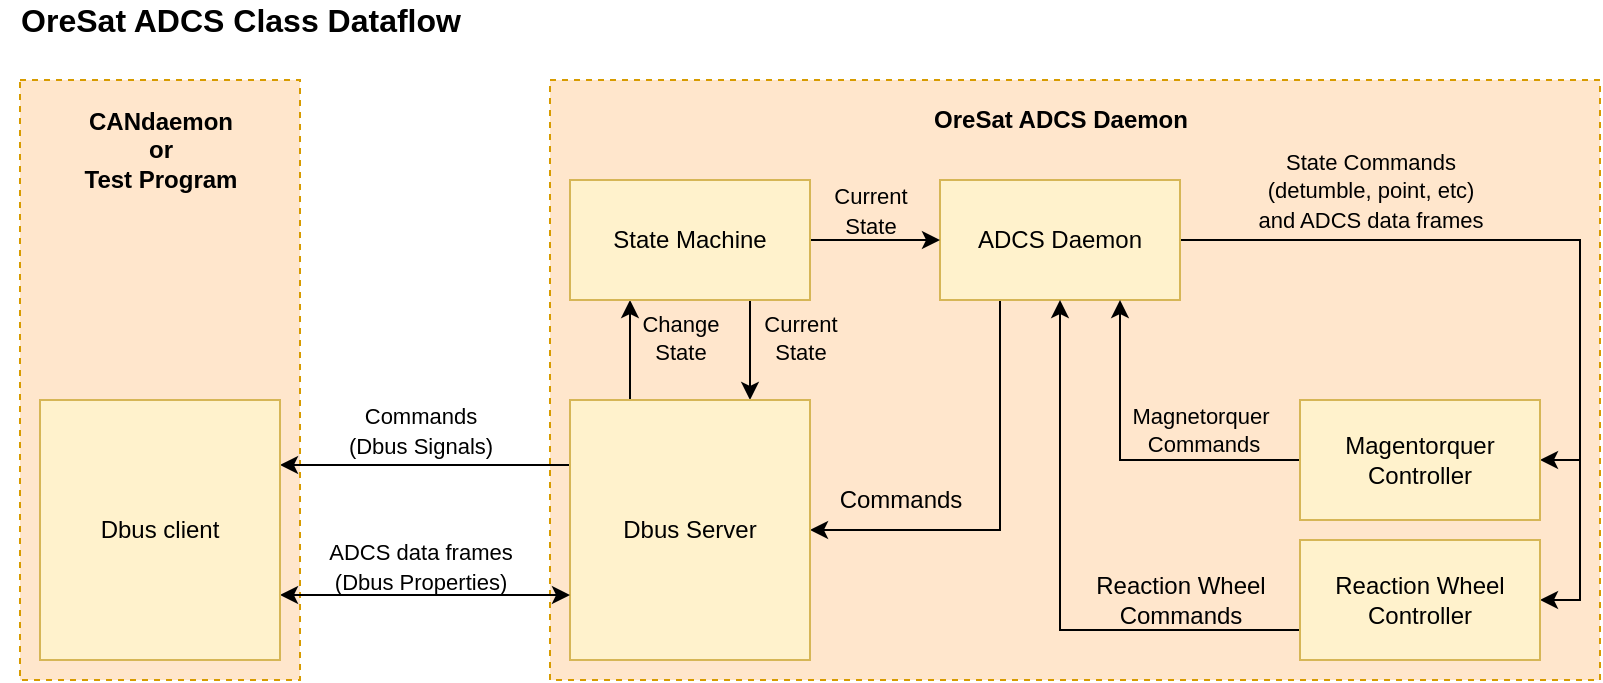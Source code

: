 <mxfile version="13.0.1" type="device"><diagram id="IeWdcNTvvosLReWa_d7b" name="Page-1"><mxGraphModel dx="936" dy="549" grid="1" gridSize="10" guides="1" tooltips="1" connect="1" arrows="1" fold="1" page="0" pageScale="1" pageWidth="850" pageHeight="1100" math="0" shadow="0"><root><mxCell id="0"/><mxCell id="1" parent="0"/><mxCell id="_mnHt7Amyxmlh6vpEtci-48" value="" style="rounded=0;whiteSpace=wrap;html=1;dashed=1;labelBackgroundColor=none;fillColor=#ffe6cc;strokeColor=#d79b00;" parent="1" vertex="1"><mxGeometry x="30" y="190" width="140" height="300" as="geometry"/></mxCell><mxCell id="_mnHt7Amyxmlh6vpEtci-40" value="" style="rounded=0;whiteSpace=wrap;html=1;dashed=1;fillColor=#ffe6cc;strokeColor=#d79b00;" parent="1" vertex="1"><mxGeometry x="295" y="190" width="525" height="300" as="geometry"/></mxCell><mxCell id="_mnHt7Amyxmlh6vpEtci-36" value="" style="edgeStyle=orthogonalEdgeStyle;rounded=0;orthogonalLoop=1;jettySize=auto;html=1;startArrow=none;startFill=0;endArrow=classic;endFill=1;entryX=1;entryY=0.5;entryDx=0;entryDy=0;exitX=1;exitY=0.75;exitDx=0;exitDy=0;" parent="1" source="_mnHt7Amyxmlh6vpEtci-1" target="_mnHt7Amyxmlh6vpEtci-5" edge="1"><mxGeometry relative="1" as="geometry"><mxPoint x="820" y="380" as="targetPoint"/><Array as="points"><mxPoint x="610" y="270"/><mxPoint x="810" y="270"/><mxPoint x="810" y="380"/></Array></mxGeometry></mxCell><mxCell id="_mnHt7Amyxmlh6vpEtci-38" value="" style="edgeStyle=orthogonalEdgeStyle;rounded=0;orthogonalLoop=1;jettySize=auto;html=1;startArrow=none;startFill=0;endArrow=classic;endFill=1;entryX=1;entryY=0.5;entryDx=0;entryDy=0;" parent="1" source="_mnHt7Amyxmlh6vpEtci-1" target="_mnHt7Amyxmlh6vpEtci-7" edge="1"><mxGeometry relative="1" as="geometry"><mxPoint x="505" y="240" as="targetPoint"/><Array as="points"><mxPoint x="810" y="270"/><mxPoint x="810" y="450"/></Array></mxGeometry></mxCell><mxCell id="lRN4YOyJa_XEMrRGzxXV-2" value="" style="edgeStyle=orthogonalEdgeStyle;rounded=0;orthogonalLoop=1;jettySize=auto;html=1;entryX=1;entryY=0.5;entryDx=0;entryDy=0;exitX=0.25;exitY=1;exitDx=0;exitDy=0;" edge="1" parent="1" source="_mnHt7Amyxmlh6vpEtci-1" target="_mnHt7Amyxmlh6vpEtci-3"><mxGeometry relative="1" as="geometry"><mxPoint x="550" y="380" as="targetPoint"/><Array as="points"><mxPoint x="520" y="415"/></Array></mxGeometry></mxCell><mxCell id="_mnHt7Amyxmlh6vpEtci-1" value="ADCS Daemon" style="rounded=0;whiteSpace=wrap;html=1;fillColor=#fff2cc;strokeColor=#d6b656;" parent="1" vertex="1"><mxGeometry x="490" y="240" width="120" height="60" as="geometry"/></mxCell><mxCell id="_mnHt7Amyxmlh6vpEtci-12" value="" style="edgeStyle=orthogonalEdgeStyle;rounded=0;orthogonalLoop=1;jettySize=auto;html=1;startArrow=classic;startFill=1;endArrow=none;endFill=0;entryX=0.75;entryY=1;entryDx=0;entryDy=0;exitX=0.75;exitY=0;exitDx=0;exitDy=0;" parent="1" source="_mnHt7Amyxmlh6vpEtci-3" target="_mnHt7Amyxmlh6vpEtci-11" edge="1"><mxGeometry relative="1" as="geometry"><mxPoint x="268" y="366" as="sourcePoint"/></mxGeometry></mxCell><mxCell id="_mnHt7Amyxmlh6vpEtci-14" value="Current&lt;br&gt;State" style="edgeLabel;html=1;align=center;verticalAlign=middle;resizable=0;points=[];labelBackgroundColor=none;" parent="_mnHt7Amyxmlh6vpEtci-12" vertex="1" connectable="0"><mxGeometry x="0.259" relative="1" as="geometry"><mxPoint x="24.97" y="0.72" as="offset"/></mxGeometry></mxCell><mxCell id="_mnHt7Amyxmlh6vpEtci-13" value="" style="edgeStyle=orthogonalEdgeStyle;rounded=0;orthogonalLoop=1;jettySize=auto;html=1;startArrow=none;startFill=0;endArrow=classic;endFill=1;entryX=0.25;entryY=1;entryDx=0;entryDy=0;exitX=0.25;exitY=0;exitDx=0;exitDy=0;" parent="1" source="_mnHt7Amyxmlh6vpEtci-3" target="_mnHt7Amyxmlh6vpEtci-11" edge="1"><mxGeometry relative="1" as="geometry"><mxPoint x="210" y="520" as="sourcePoint"/><Array as="points"><mxPoint x="335" y="330"/><mxPoint x="335" y="330"/></Array></mxGeometry></mxCell><mxCell id="_mnHt7Amyxmlh6vpEtci-15" value="&lt;font style=&quot;font-size: 11px&quot;&gt;Change&lt;br&gt;State&lt;/font&gt;" style="edgeLabel;html=1;align=center;verticalAlign=middle;resizable=0;points=[];labelBackgroundColor=none;" parent="_mnHt7Amyxmlh6vpEtci-13" vertex="1" connectable="0"><mxGeometry x="0.163" relative="1" as="geometry"><mxPoint x="24.98" y="-2.03" as="offset"/></mxGeometry></mxCell><mxCell id="_mnHt7Amyxmlh6vpEtci-17" value="" style="edgeStyle=orthogonalEdgeStyle;rounded=0;orthogonalLoop=1;jettySize=auto;html=1;startArrow=none;startFill=0;endArrow=classic;endFill=1;entryX=1;entryY=0.25;entryDx=0;entryDy=0;exitX=0;exitY=0.25;exitDx=0;exitDy=0;" parent="1" source="_mnHt7Amyxmlh6vpEtci-3" target="_mnHt7Amyxmlh6vpEtci-16" edge="1"><mxGeometry relative="1" as="geometry"><Array as="points"><mxPoint x="230" y="383"/><mxPoint x="230" y="383"/></Array></mxGeometry></mxCell><mxCell id="_mnHt7Amyxmlh6vpEtci-3" value="Dbus Server" style="rounded=0;whiteSpace=wrap;html=1;fillColor=#fff2cc;strokeColor=#d6b656;" parent="1" vertex="1"><mxGeometry x="305" y="350" width="120" height="130" as="geometry"/></mxCell><mxCell id="_mnHt7Amyxmlh6vpEtci-18" value="" style="edgeStyle=orthogonalEdgeStyle;rounded=0;orthogonalLoop=1;jettySize=auto;html=1;startArrow=classic;startFill=1;endArrow=classic;endFill=1;exitX=1;exitY=0.75;exitDx=0;exitDy=0;entryX=0;entryY=0.75;entryDx=0;entryDy=0;" parent="1" source="_mnHt7Amyxmlh6vpEtci-16" target="_mnHt7Amyxmlh6vpEtci-3" edge="1"><mxGeometry relative="1" as="geometry"><mxPoint x="305" y="430" as="targetPoint"/><Array as="points"/></mxGeometry></mxCell><mxCell id="_mnHt7Amyxmlh6vpEtci-16" value="Dbus client" style="rounded=0;whiteSpace=wrap;html=1;fillColor=#fff2cc;strokeColor=#d6b656;" parent="1" vertex="1"><mxGeometry x="40" y="350" width="120" height="130" as="geometry"/></mxCell><mxCell id="_mnHt7Amyxmlh6vpEtci-43" value="" style="edgeStyle=orthogonalEdgeStyle;rounded=0;orthogonalLoop=1;jettySize=auto;html=1;startArrow=none;startFill=0;endArrow=classic;endFill=1;" parent="1" source="_mnHt7Amyxmlh6vpEtci-11" target="_mnHt7Amyxmlh6vpEtci-1" edge="1"><mxGeometry relative="1" as="geometry"/></mxCell><mxCell id="_mnHt7Amyxmlh6vpEtci-11" value="State Machine" style="rounded=0;whiteSpace=wrap;html=1;fillColor=#fff2cc;strokeColor=#d6b656;" parent="1" vertex="1"><mxGeometry x="305" y="240" width="120" height="60" as="geometry"/></mxCell><mxCell id="_mnHt7Amyxmlh6vpEtci-25" value="" style="edgeStyle=orthogonalEdgeStyle;rounded=0;orthogonalLoop=1;jettySize=auto;html=1;startArrow=none;startFill=0;endArrow=classic;endFill=1;exitX=0;exitY=0.5;exitDx=0;exitDy=0;entryX=0.75;entryY=1;entryDx=0;entryDy=0;" parent="1" source="_mnHt7Amyxmlh6vpEtci-5" edge="1" target="_mnHt7Amyxmlh6vpEtci-1"><mxGeometry relative="1" as="geometry"><mxPoint x="426" y="390" as="targetPoint"/><Array as="points"><mxPoint x="580" y="380"/></Array></mxGeometry></mxCell><mxCell id="_mnHt7Amyxmlh6vpEtci-26" value="Magnetorquer&lt;br&gt;&amp;nbsp;Commands" style="edgeLabel;html=1;align=center;verticalAlign=middle;resizable=0;points=[];labelBackgroundColor=none;" parent="_mnHt7Amyxmlh6vpEtci-25" vertex="1" connectable="0"><mxGeometry x="0.112" y="1" relative="1" as="geometry"><mxPoint x="41" y="-10.33" as="offset"/></mxGeometry></mxCell><mxCell id="_mnHt7Amyxmlh6vpEtci-5" value="Magentorquer Controller" style="rounded=0;whiteSpace=wrap;html=1;fillColor=#fff2cc;strokeColor=#d6b656;" parent="1" vertex="1"><mxGeometry x="670" y="350" width="120" height="60" as="geometry"/></mxCell><mxCell id="_mnHt7Amyxmlh6vpEtci-23" value="" style="edgeStyle=orthogonalEdgeStyle;rounded=0;orthogonalLoop=1;jettySize=auto;html=1;startArrow=none;startFill=0;endArrow=classic;endFill=1;entryX=0.5;entryY=1;entryDx=0;entryDy=0;exitX=0;exitY=0.75;exitDx=0;exitDy=0;" parent="1" source="_mnHt7Amyxmlh6vpEtci-7" target="_mnHt7Amyxmlh6vpEtci-1" edge="1"><mxGeometry relative="1" as="geometry"><mxPoint x="560" y="500" as="sourcePoint"/><mxPoint x="500" y="420" as="targetPoint"/><Array as="points"><mxPoint x="550" y="465"/></Array></mxGeometry></mxCell><mxCell id="_mnHt7Amyxmlh6vpEtci-7" value="Reaction Wheel Controller" style="rounded=0;whiteSpace=wrap;html=1;fillColor=#fff2cc;strokeColor=#d6b656;" parent="1" vertex="1"><mxGeometry x="670" y="420" width="120" height="60" as="geometry"/></mxCell><mxCell id="_mnHt7Amyxmlh6vpEtci-2" value="&lt;b&gt;&lt;font style=&quot;font-size: 16px&quot;&gt;OreSat ADCS Class Dataflow&lt;/font&gt;&lt;/b&gt;" style="text;html=1;align=center;verticalAlign=middle;resizable=0;points=[];autosize=1;" parent="1" vertex="1"><mxGeometry x="20" y="150" width="240" height="20" as="geometry"/></mxCell><mxCell id="_mnHt7Amyxmlh6vpEtci-19" value="&lt;font style=&quot;font-size: 11px&quot;&gt;ADCS data frames &lt;br&gt;(Dbus Properties)&lt;/font&gt;" style="text;html=1;align=center;verticalAlign=middle;resizable=0;points=[];autosize=1;" parent="1" vertex="1"><mxGeometry x="175" y="418" width="110" height="30" as="geometry"/></mxCell><mxCell id="_mnHt7Amyxmlh6vpEtci-20" value="&lt;font style=&quot;font-size: 11px&quot;&gt;Commands &lt;br&gt;(Dbus&amp;nbsp;Signals)&lt;/font&gt;" style="text;html=1;align=center;verticalAlign=middle;resizable=0;points=[];autosize=1;" parent="1" vertex="1"><mxGeometry x="185" y="350" width="90" height="30" as="geometry"/></mxCell><mxCell id="_mnHt7Amyxmlh6vpEtci-34" value="Reaction Wheel&lt;br&gt;Commands" style="text;html=1;align=center;verticalAlign=middle;resizable=0;points=[];autosize=1;" parent="1" vertex="1"><mxGeometry x="560" y="435" width="100" height="30" as="geometry"/></mxCell><mxCell id="_mnHt7Amyxmlh6vpEtci-39" value="&lt;font style=&quot;font-size: 11px&quot;&gt;State Commands&lt;br&gt;(detumble, point, etc)&lt;br&gt;and ADCS data frames&lt;br&gt;&lt;/font&gt;" style="text;html=1;align=center;verticalAlign=middle;resizable=0;points=[];autosize=1;" parent="1" vertex="1"><mxGeometry x="640" y="220" width="130" height="50" as="geometry"/></mxCell><mxCell id="_mnHt7Amyxmlh6vpEtci-41" value="&lt;b&gt;OreSat ADCS Daemon&lt;/b&gt;" style="text;html=1;align=center;verticalAlign=middle;resizable=0;points=[];autosize=1;" parent="1" vertex="1"><mxGeometry x="480" y="200" width="140" height="20" as="geometry"/></mxCell><mxCell id="_mnHt7Amyxmlh6vpEtci-42" value="&lt;font style=&quot;font-size: 11px&quot;&gt;Current&lt;br&gt;State&lt;/font&gt;" style="text;html=1;align=center;verticalAlign=middle;resizable=0;points=[];autosize=1;" parent="1" vertex="1"><mxGeometry x="425" y="240" width="60" height="30" as="geometry"/></mxCell><mxCell id="_mnHt7Amyxmlh6vpEtci-49" value="&lt;b&gt;CANdaemon&lt;br&gt;or&lt;br&gt;Test Program&lt;/b&gt;" style="text;html=1;align=center;verticalAlign=middle;resizable=0;points=[];autosize=1;" parent="1" vertex="1"><mxGeometry x="50" y="200" width="100" height="50" as="geometry"/></mxCell><mxCell id="lRN4YOyJa_XEMrRGzxXV-3" value="Commands" style="text;html=1;align=center;verticalAlign=middle;resizable=0;points=[];autosize=1;" vertex="1" parent="1"><mxGeometry x="430" y="390" width="80" height="20" as="geometry"/></mxCell></root></mxGraphModel></diagram></mxfile>